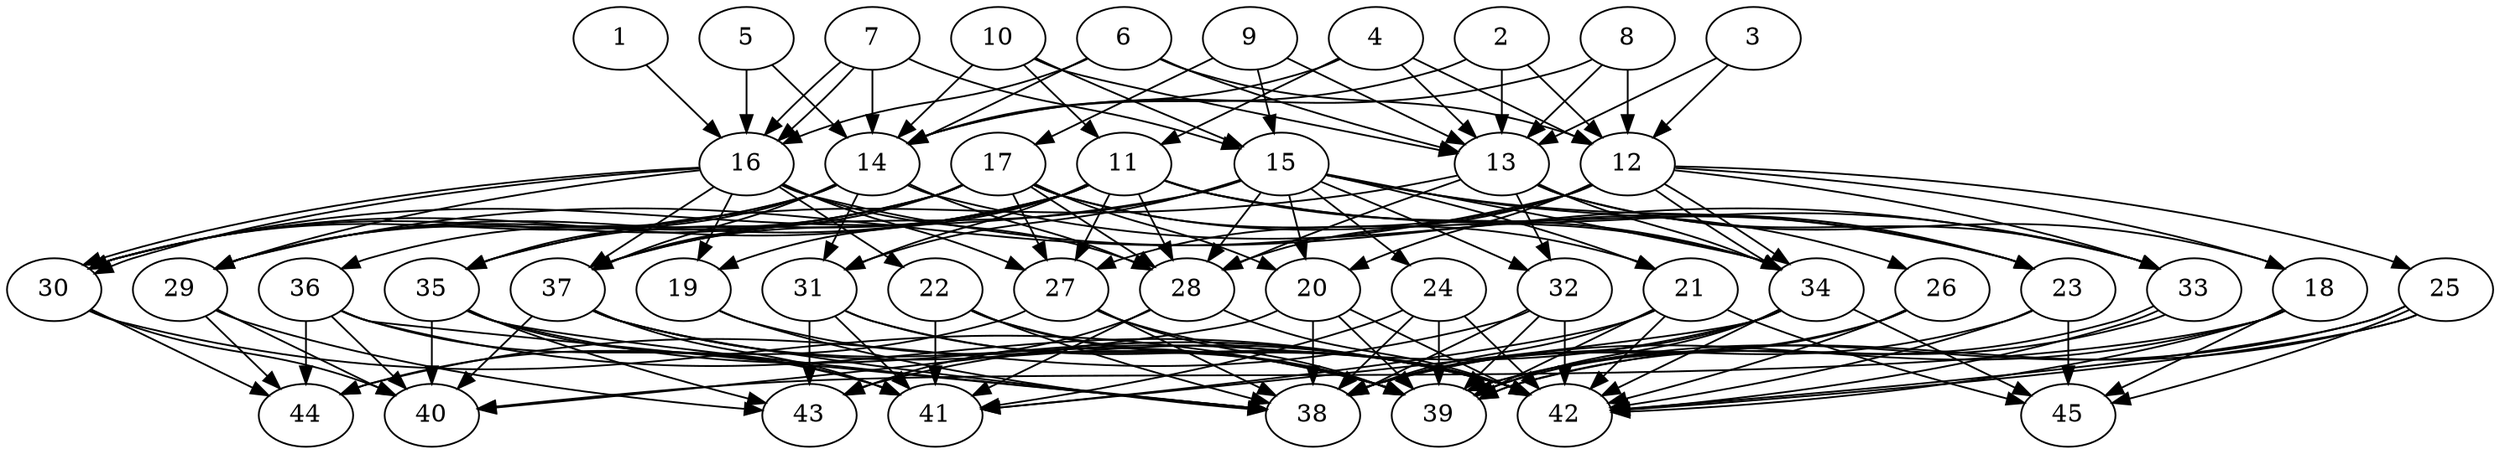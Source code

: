 // DAG automatically generated by daggen at Thu Oct  3 14:07:24 2019
// ./daggen --dot -n 45 --ccr 0.5 --fat 0.7 --regular 0.5 --density 0.9 --mindata 5242880 --maxdata 52428800 
digraph G {
  1 [size="100296704", alpha="0.04", expect_size="50148352"] 
  1 -> 16 [size ="50148352"]
  2 [size="16029696", alpha="0.03", expect_size="8014848"] 
  2 -> 12 [size ="8014848"]
  2 -> 13 [size ="8014848"]
  2 -> 14 [size ="8014848"]
  3 [size="73101312", alpha="0.10", expect_size="36550656"] 
  3 -> 12 [size ="36550656"]
  3 -> 13 [size ="36550656"]
  4 [size="50249728", alpha="0.06", expect_size="25124864"] 
  4 -> 11 [size ="25124864"]
  4 -> 12 [size ="25124864"]
  4 -> 13 [size ="25124864"]
  4 -> 14 [size ="25124864"]
  5 [size="15165440", alpha="0.13", expect_size="7582720"] 
  5 -> 14 [size ="7582720"]
  5 -> 16 [size ="7582720"]
  6 [size="58755072", alpha="0.06", expect_size="29377536"] 
  6 -> 12 [size ="29377536"]
  6 -> 13 [size ="29377536"]
  6 -> 14 [size ="29377536"]
  6 -> 16 [size ="29377536"]
  7 [size="93853696", alpha="0.04", expect_size="46926848"] 
  7 -> 14 [size ="46926848"]
  7 -> 15 [size ="46926848"]
  7 -> 16 [size ="46926848"]
  7 -> 16 [size ="46926848"]
  8 [size="103182336", alpha="0.01", expect_size="51591168"] 
  8 -> 12 [size ="51591168"]
  8 -> 13 [size ="51591168"]
  8 -> 14 [size ="51591168"]
  9 [size="90361856", alpha="0.15", expect_size="45180928"] 
  9 -> 13 [size ="45180928"]
  9 -> 15 [size ="45180928"]
  9 -> 17 [size ="45180928"]
  10 [size="19662848", alpha="0.15", expect_size="9831424"] 
  10 -> 11 [size ="9831424"]
  10 -> 13 [size ="9831424"]
  10 -> 14 [size ="9831424"]
  10 -> 15 [size ="9831424"]
  11 [size="72853504", alpha="0.00", expect_size="36426752"] 
  11 -> 19 [size ="36426752"]
  11 -> 23 [size ="36426752"]
  11 -> 27 [size ="36426752"]
  11 -> 28 [size ="36426752"]
  11 -> 29 [size ="36426752"]
  11 -> 30 [size ="36426752"]
  11 -> 31 [size ="36426752"]
  11 -> 33 [size ="36426752"]
  11 -> 34 [size ="36426752"]
  11 -> 35 [size ="36426752"]
  11 -> 37 [size ="36426752"]
  12 [size="91463680", alpha="0.18", expect_size="45731840"] 
  12 -> 18 [size ="45731840"]
  12 -> 20 [size ="45731840"]
  12 -> 25 [size ="45731840"]
  12 -> 27 [size ="45731840"]
  12 -> 28 [size ="45731840"]
  12 -> 29 [size ="45731840"]
  12 -> 33 [size ="45731840"]
  12 -> 34 [size ="45731840"]
  12 -> 34 [size ="45731840"]
  13 [size="13242368", alpha="0.20", expect_size="6621184"] 
  13 -> 18 [size ="6621184"]
  13 -> 28 [size ="6621184"]
  13 -> 32 [size ="6621184"]
  13 -> 33 [size ="6621184"]
  13 -> 34 [size ="6621184"]
  13 -> 35 [size ="6621184"]
  14 [size="62435328", alpha="0.15", expect_size="31217664"] 
  14 -> 23 [size ="31217664"]
  14 -> 28 [size ="31217664"]
  14 -> 29 [size ="31217664"]
  14 -> 30 [size ="31217664"]
  14 -> 31 [size ="31217664"]
  14 -> 35 [size ="31217664"]
  14 -> 37 [size ="31217664"]
  15 [size="92540928", alpha="0.02", expect_size="46270464"] 
  15 -> 20 [size ="46270464"]
  15 -> 21 [size ="46270464"]
  15 -> 23 [size ="46270464"]
  15 -> 24 [size ="46270464"]
  15 -> 26 [size ="46270464"]
  15 -> 28 [size ="46270464"]
  15 -> 30 [size ="46270464"]
  15 -> 31 [size ="46270464"]
  15 -> 32 [size ="46270464"]
  15 -> 34 [size ="46270464"]
  15 -> 37 [size ="46270464"]
  16 [size="60698624", alpha="0.01", expect_size="30349312"] 
  16 -> 19 [size ="30349312"]
  16 -> 22 [size ="30349312"]
  16 -> 27 [size ="30349312"]
  16 -> 28 [size ="30349312"]
  16 -> 29 [size ="30349312"]
  16 -> 30 [size ="30349312"]
  16 -> 30 [size ="30349312"]
  16 -> 33 [size ="30349312"]
  16 -> 37 [size ="30349312"]
  17 [size="87773184", alpha="0.13", expect_size="43886592"] 
  17 -> 20 [size ="43886592"]
  17 -> 21 [size ="43886592"]
  17 -> 27 [size ="43886592"]
  17 -> 28 [size ="43886592"]
  17 -> 29 [size ="43886592"]
  17 -> 30 [size ="43886592"]
  17 -> 34 [size ="43886592"]
  17 -> 36 [size ="43886592"]
  17 -> 37 [size ="43886592"]
  18 [size="13027328", alpha="0.13", expect_size="6513664"] 
  18 -> 38 [size ="6513664"]
  18 -> 40 [size ="6513664"]
  18 -> 42 [size ="6513664"]
  18 -> 45 [size ="6513664"]
  19 [size="16848896", alpha="0.07", expect_size="8424448"] 
  19 -> 38 [size ="8424448"]
  19 -> 39 [size ="8424448"]
  20 [size="88391680", alpha="0.01", expect_size="44195840"] 
  20 -> 38 [size ="44195840"]
  20 -> 39 [size ="44195840"]
  20 -> 40 [size ="44195840"]
  20 -> 42 [size ="44195840"]
  21 [size="64178176", alpha="0.14", expect_size="32089088"] 
  21 -> 38 [size ="32089088"]
  21 -> 39 [size ="32089088"]
  21 -> 41 [size ="32089088"]
  21 -> 42 [size ="32089088"]
  21 -> 45 [size ="32089088"]
  22 [size="66076672", alpha="0.09", expect_size="33038336"] 
  22 -> 38 [size ="33038336"]
  22 -> 39 [size ="33038336"]
  22 -> 41 [size ="33038336"]
  22 -> 42 [size ="33038336"]
  23 [size="58193920", alpha="0.17", expect_size="29096960"] 
  23 -> 38 [size ="29096960"]
  23 -> 42 [size ="29096960"]
  23 -> 45 [size ="29096960"]
  24 [size="57411584", alpha="0.13", expect_size="28705792"] 
  24 -> 38 [size ="28705792"]
  24 -> 39 [size ="28705792"]
  24 -> 41 [size ="28705792"]
  24 -> 42 [size ="28705792"]
  25 [size="36136960", alpha="0.10", expect_size="18068480"] 
  25 -> 39 [size ="18068480"]
  25 -> 39 [size ="18068480"]
  25 -> 42 [size ="18068480"]
  25 -> 42 [size ="18068480"]
  25 -> 45 [size ="18068480"]
  26 [size="47085568", alpha="0.17", expect_size="23542784"] 
  26 -> 38 [size ="23542784"]
  26 -> 39 [size ="23542784"]
  26 -> 42 [size ="23542784"]
  27 [size="51920896", alpha="0.02", expect_size="25960448"] 
  27 -> 38 [size ="25960448"]
  27 -> 39 [size ="25960448"]
  27 -> 42 [size ="25960448"]
  27 -> 44 [size ="25960448"]
  28 [size="18298880", alpha="0.07", expect_size="9149440"] 
  28 -> 41 [size ="9149440"]
  28 -> 42 [size ="9149440"]
  28 -> 43 [size ="9149440"]
  29 [size="81264640", alpha="0.08", expect_size="40632320"] 
  29 -> 40 [size ="40632320"]
  29 -> 43 [size ="40632320"]
  29 -> 44 [size ="40632320"]
  30 [size="19857408", alpha="0.12", expect_size="9928704"] 
  30 -> 39 [size ="9928704"]
  30 -> 40 [size ="9928704"]
  30 -> 44 [size ="9928704"]
  31 [size="25499648", alpha="0.09", expect_size="12749824"] 
  31 -> 39 [size ="12749824"]
  31 -> 41 [size ="12749824"]
  31 -> 42 [size ="12749824"]
  31 -> 43 [size ="12749824"]
  32 [size="93630464", alpha="0.03", expect_size="46815232"] 
  32 -> 38 [size ="46815232"]
  32 -> 39 [size ="46815232"]
  32 -> 42 [size ="46815232"]
  32 -> 44 [size ="46815232"]
  33 [size="41052160", alpha="0.17", expect_size="20526080"] 
  33 -> 39 [size ="20526080"]
  33 -> 39 [size ="20526080"]
  33 -> 42 [size ="20526080"]
  34 [size="24752128", alpha="0.03", expect_size="12376064"] 
  34 -> 38 [size ="12376064"]
  34 -> 39 [size ="12376064"]
  34 -> 41 [size ="12376064"]
  34 -> 42 [size ="12376064"]
  34 -> 43 [size ="12376064"]
  34 -> 45 [size ="12376064"]
  35 [size="84496384", alpha="0.05", expect_size="42248192"] 
  35 -> 38 [size ="42248192"]
  35 -> 40 [size ="42248192"]
  35 -> 41 [size ="42248192"]
  35 -> 42 [size ="42248192"]
  35 -> 43 [size ="42248192"]
  36 [size="36222976", alpha="0.19", expect_size="18111488"] 
  36 -> 38 [size ="18111488"]
  36 -> 40 [size ="18111488"]
  36 -> 41 [size ="18111488"]
  36 -> 42 [size ="18111488"]
  36 -> 44 [size ="18111488"]
  37 [size="22573056", alpha="0.09", expect_size="11286528"] 
  37 -> 38 [size ="11286528"]
  37 -> 39 [size ="11286528"]
  37 -> 40 [size ="11286528"]
  37 -> 41 [size ="11286528"]
  37 -> 42 [size ="11286528"]
  38 [size="32542720", alpha="0.19", expect_size="16271360"] 
  39 [size="64458752", alpha="0.11", expect_size="32229376"] 
  40 [size="103827456", alpha="0.19", expect_size="51913728"] 
  41 [size="65454080", alpha="0.19", expect_size="32727040"] 
  42 [size="11710464", alpha="0.11", expect_size="5855232"] 
  43 [size="23574528", alpha="0.12", expect_size="11787264"] 
  44 [size="103802880", alpha="0.04", expect_size="51901440"] 
  45 [size="21233664", alpha="0.01", expect_size="10616832"] 
}
